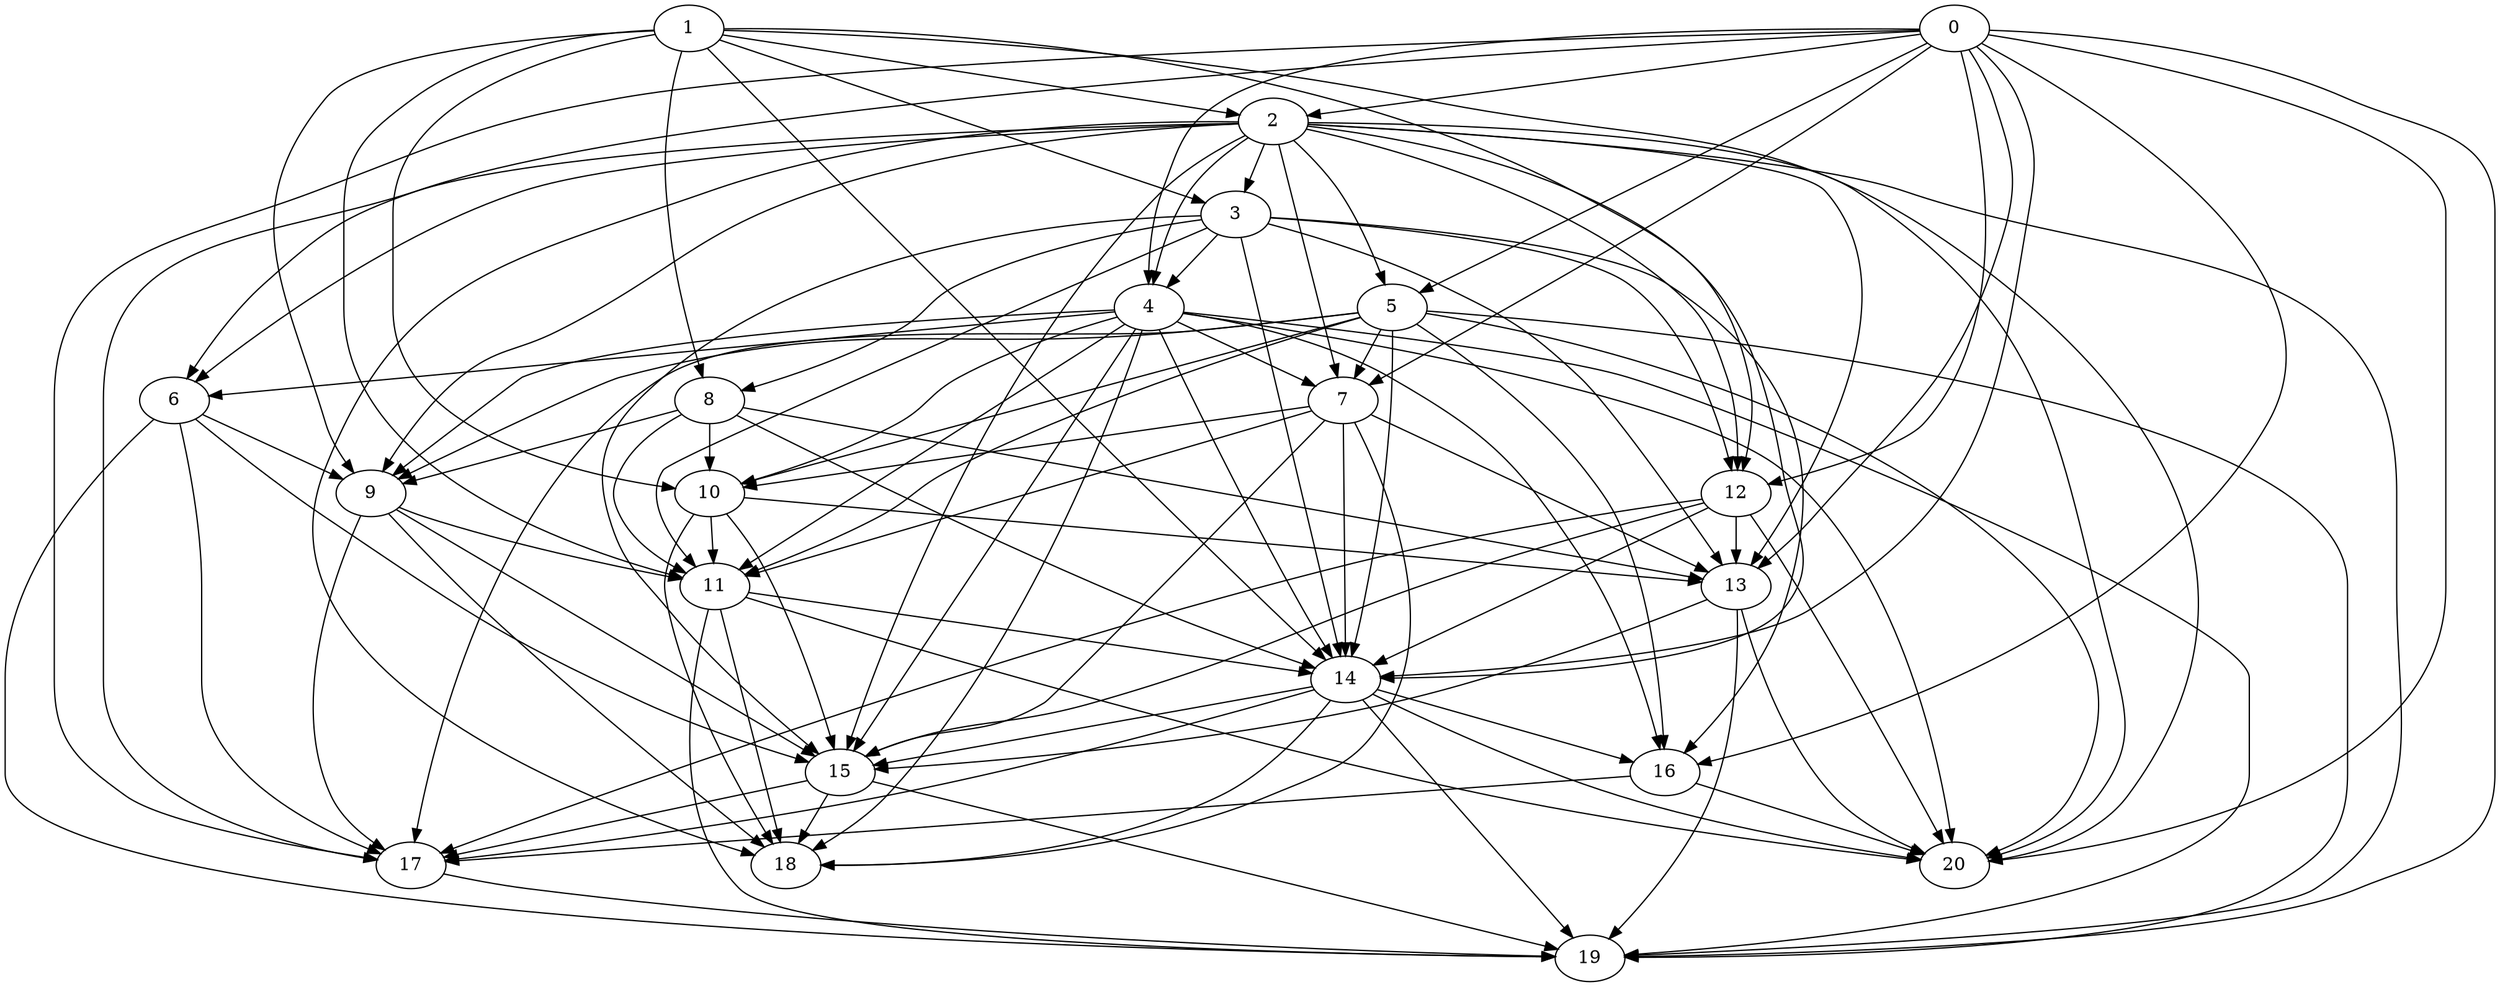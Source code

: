 digraph "Random_Nodes_21_Density_5.24_CCR_0.10_WeightType_Random#1" {
	graph ["Duplicate states"=0,
		GraphType=Random,
		"Max states in OPEN"=0,
		Modes="120000ms; topo-ordered tasks, ; Pruning: task equivalence, fixed order ready list, ; F-value: ; Optimisation: best schedule length (\
SL) optimisation on equal, ",
		NumberOfTasks=21,
		"Pruned using list schedule length"=1,
		"States removed from OPEN"=0,
		TargetSystem="Homogeneous-4",
		"Time to schedule (ms)"=97,
		"Total idle time"=4462,
		"Total schedule length"=3637,
		"Total sequential time"=6958,
		"Total states created"=2
	];
	0	["Finish time"=475,
		Processor=0,
		"Start time"=0,
		Weight=475];
	2	["Finish time"=580,
		Processor=0,
		"Start time"=475,
		Weight=105];
	0 -> 2	[Weight=5];
	5	["Finish time"=1107,
		Processor=0,
		"Start time"=580,
		Weight=527];
	0 -> 5	[Weight=10];
	4	["Finish time"=959,
		Processor=1,
		"Start time"=801,
		Weight=158];
	0 -> 4	[Weight=10];
	7	["Finish time"=1582,
		Processor=0,
		"Start time"=1107,
		Weight=475];
	0 -> 7	[Weight=9];
	6	["Finish time"=1117,
		Processor=1,
		"Start time"=959,
		Weight=158];
	0 -> 6	[Weight=2];
	12	["Finish time"=1178,
		Processor=3,
		"Start time"=809,
		Weight=369];
	0 -> 12	[Weight=3];
	14	["Finish time"=2583,
		Processor=0,
		"Start time"=2214,
		Weight=369];
	0 -> 14	[Weight=5];
	13	["Finish time"=2329,
		Processor=1,
		"Start time"=2118,
		Weight=211];
	0 -> 13	[Weight=2];
	16	["Finish time"=2743,
		Processor=1,
		"Start time"=2585,
		Weight=158];
	0 -> 16	[Weight=9];
	17	["Finish time"=3479,
		Processor=0,
		"Start time"=2952,
		Weight=527];
	0 -> 17	[Weight=3];
	20	["Finish time"=3117,
		Processor=2,
		"Start time"=2748,
		Weight=369];
	0 -> 20	[Weight=8];
	19	["Finish time"=3637,
		Processor=0,
		"Start time"=3479,
		Weight=158];
	0 -> 19	[Weight=4];
	1	["Finish time"=369,
		Processor=1,
		"Start time"=0,
		Weight=369];
	1 -> 2	[Weight=6];
	3	["Finish time"=801,
		Processor=1,
		"Start time"=590,
		Weight=211];
	1 -> 3	[Weight=10];
	8	["Finish time"=1179,
		Processor=2,
		"Start time"=810,
		Weight=369];
	1 -> 8	[Weight=6];
	10	["Finish time"=2109,
		Processor=0,
		"Start time"=1582,
		Weight=527];
	1 -> 10	[Weight=9];
	9	["Finish time"=1601,
		Processor=2,
		"Start time"=1179,
		Weight=422];
	1 -> 9	[Weight=9];
	1 -> 12	[Weight=8];
	11	["Finish time"=2214,
		Processor=0,
		"Start time"=2109,
		Weight=105];
	1 -> 11	[Weight=10];
	1 -> 14	[Weight=6];
	1 -> 20	[Weight=10];
	2 -> 5	[Weight=10];
	2 -> 3	[Weight=10];
	2 -> 4	[Weight=3];
	2 -> 7	[Weight=10];
	2 -> 6	[Weight=5];
	2 -> 9	[Weight=10];
	2 -> 12	[Weight=7];
	2 -> 14	[Weight=5];
	2 -> 13	[Weight=7];
	15	["Finish time"=2952,
		Processor=0,
		"Start time"=2583,
		Weight=369];
	2 -> 15	[Weight=2];
	2 -> 17	[Weight=7];
	18	["Finish time"=3488,
		Processor=1,
		"Start time"=2961,
		Weight=527];
	2 -> 18	[Weight=2];
	2 -> 20	[Weight=10];
	2 -> 19	[Weight=3];
	5 -> 7	[Weight=6];
	5 -> 10	[Weight=7];
	5 -> 9	[Weight=3];
	5 -> 11	[Weight=7];
	5 -> 14	[Weight=6];
	5 -> 16	[Weight=9];
	5 -> 17	[Weight=10];
	5 -> 20	[Weight=8];
	5 -> 19	[Weight=4];
	3 -> 4	[Weight=9];
	3 -> 8	[Weight=9];
	3 -> 12	[Weight=8];
	3 -> 11	[Weight=10];
	3 -> 14	[Weight=9];
	3 -> 13	[Weight=6];
	3 -> 15	[Weight=8];
	3 -> 16	[Weight=7];
	4 -> 7	[Weight=7];
	4 -> 6	[Weight=3];
	4 -> 10	[Weight=3];
	4 -> 9	[Weight=9];
	4 -> 11	[Weight=8];
	4 -> 14	[Weight=6];
	4 -> 15	[Weight=3];
	4 -> 16	[Weight=3];
	4 -> 18	[Weight=5];
	4 -> 20	[Weight=2];
	4 -> 19	[Weight=9];
	7 -> 10	[Weight=3];
	7 -> 11	[Weight=3];
	7 -> 14	[Weight=7];
	7 -> 13	[Weight=6];
	7 -> 15	[Weight=6];
	7 -> 18	[Weight=3];
	8 -> 10	[Weight=9];
	8 -> 9	[Weight=2];
	8 -> 11	[Weight=2];
	8 -> 14	[Weight=8];
	8 -> 13	[Weight=8];
	6 -> 9	[Weight=4];
	6 -> 15	[Weight=6];
	6 -> 17	[Weight=10];
	6 -> 19	[Weight=6];
	10 -> 11	[Weight=6];
	10 -> 13	[Weight=9];
	10 -> 15	[Weight=7];
	10 -> 18	[Weight=6];
	9 -> 11	[Weight=4];
	9 -> 15	[Weight=10];
	9 -> 17	[Weight=9];
	9 -> 18	[Weight=8];
	12 -> 14	[Weight=8];
	12 -> 13	[Weight=7];
	12 -> 15	[Weight=9];
	12 -> 17	[Weight=7];
	12 -> 20	[Weight=2];
	11 -> 14	[Weight=3];
	11 -> 18	[Weight=7];
	11 -> 20	[Weight=3];
	11 -> 19	[Weight=8];
	14 -> 15	[Weight=5];
	14 -> 16	[Weight=2];
	14 -> 17	[Weight=10];
	14 -> 18	[Weight=6];
	14 -> 20	[Weight=4];
	14 -> 19	[Weight=6];
	13 -> 15	[Weight=3];
	13 -> 20	[Weight=7];
	13 -> 19	[Weight=2];
	15 -> 17	[Weight=3];
	15 -> 18	[Weight=9];
	15 -> 19	[Weight=9];
	16 -> 17	[Weight=3];
	16 -> 20	[Weight=5];
	17 -> 19	[Weight=7];
}
